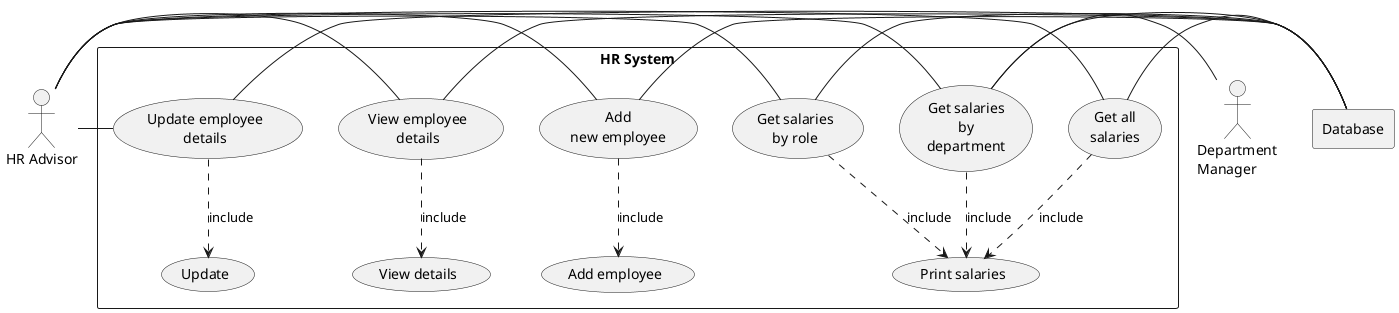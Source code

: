 @startuml

actor HR as "HR Advisor"
actor DM as "Department
Manager"
rectangle Database

rectangle "HR System" {
    usecase UC1 as "Get all
    salaries"
    usecase UC2 as "Get salaries
    by
    department"
    usecase UC4 as "Get salaries
    by role"
    usecase UC5 as "Add
    new employee"
    usecase UC6 as "View employee
    details"
    usecase UC7 as "Update employee
    details"

    usecase UCa as "Print salaries"
    usecase UCb as "Add employee"
    usecase UCc as "View details"
    usecase UCd as "Update"

    HR - UC1
    HR - UC2
    DM - UC2
    HR - UC4
    HR - UC5
    HR - UC6
    HR - UC7
    UC1 ..> UCa : include
    UC2 ..> UCa : include
    UC4 ..> UCa : include
    UC5 ..> UCb : include
    UC6 ..> UCc : include
    UC7 ..> UCd : include
    UC1 - Database
    UC2 - Database
    UC4 - Database
    UC5 - Database
    UC6 - Database
    UC7 - Database
}

@enduml